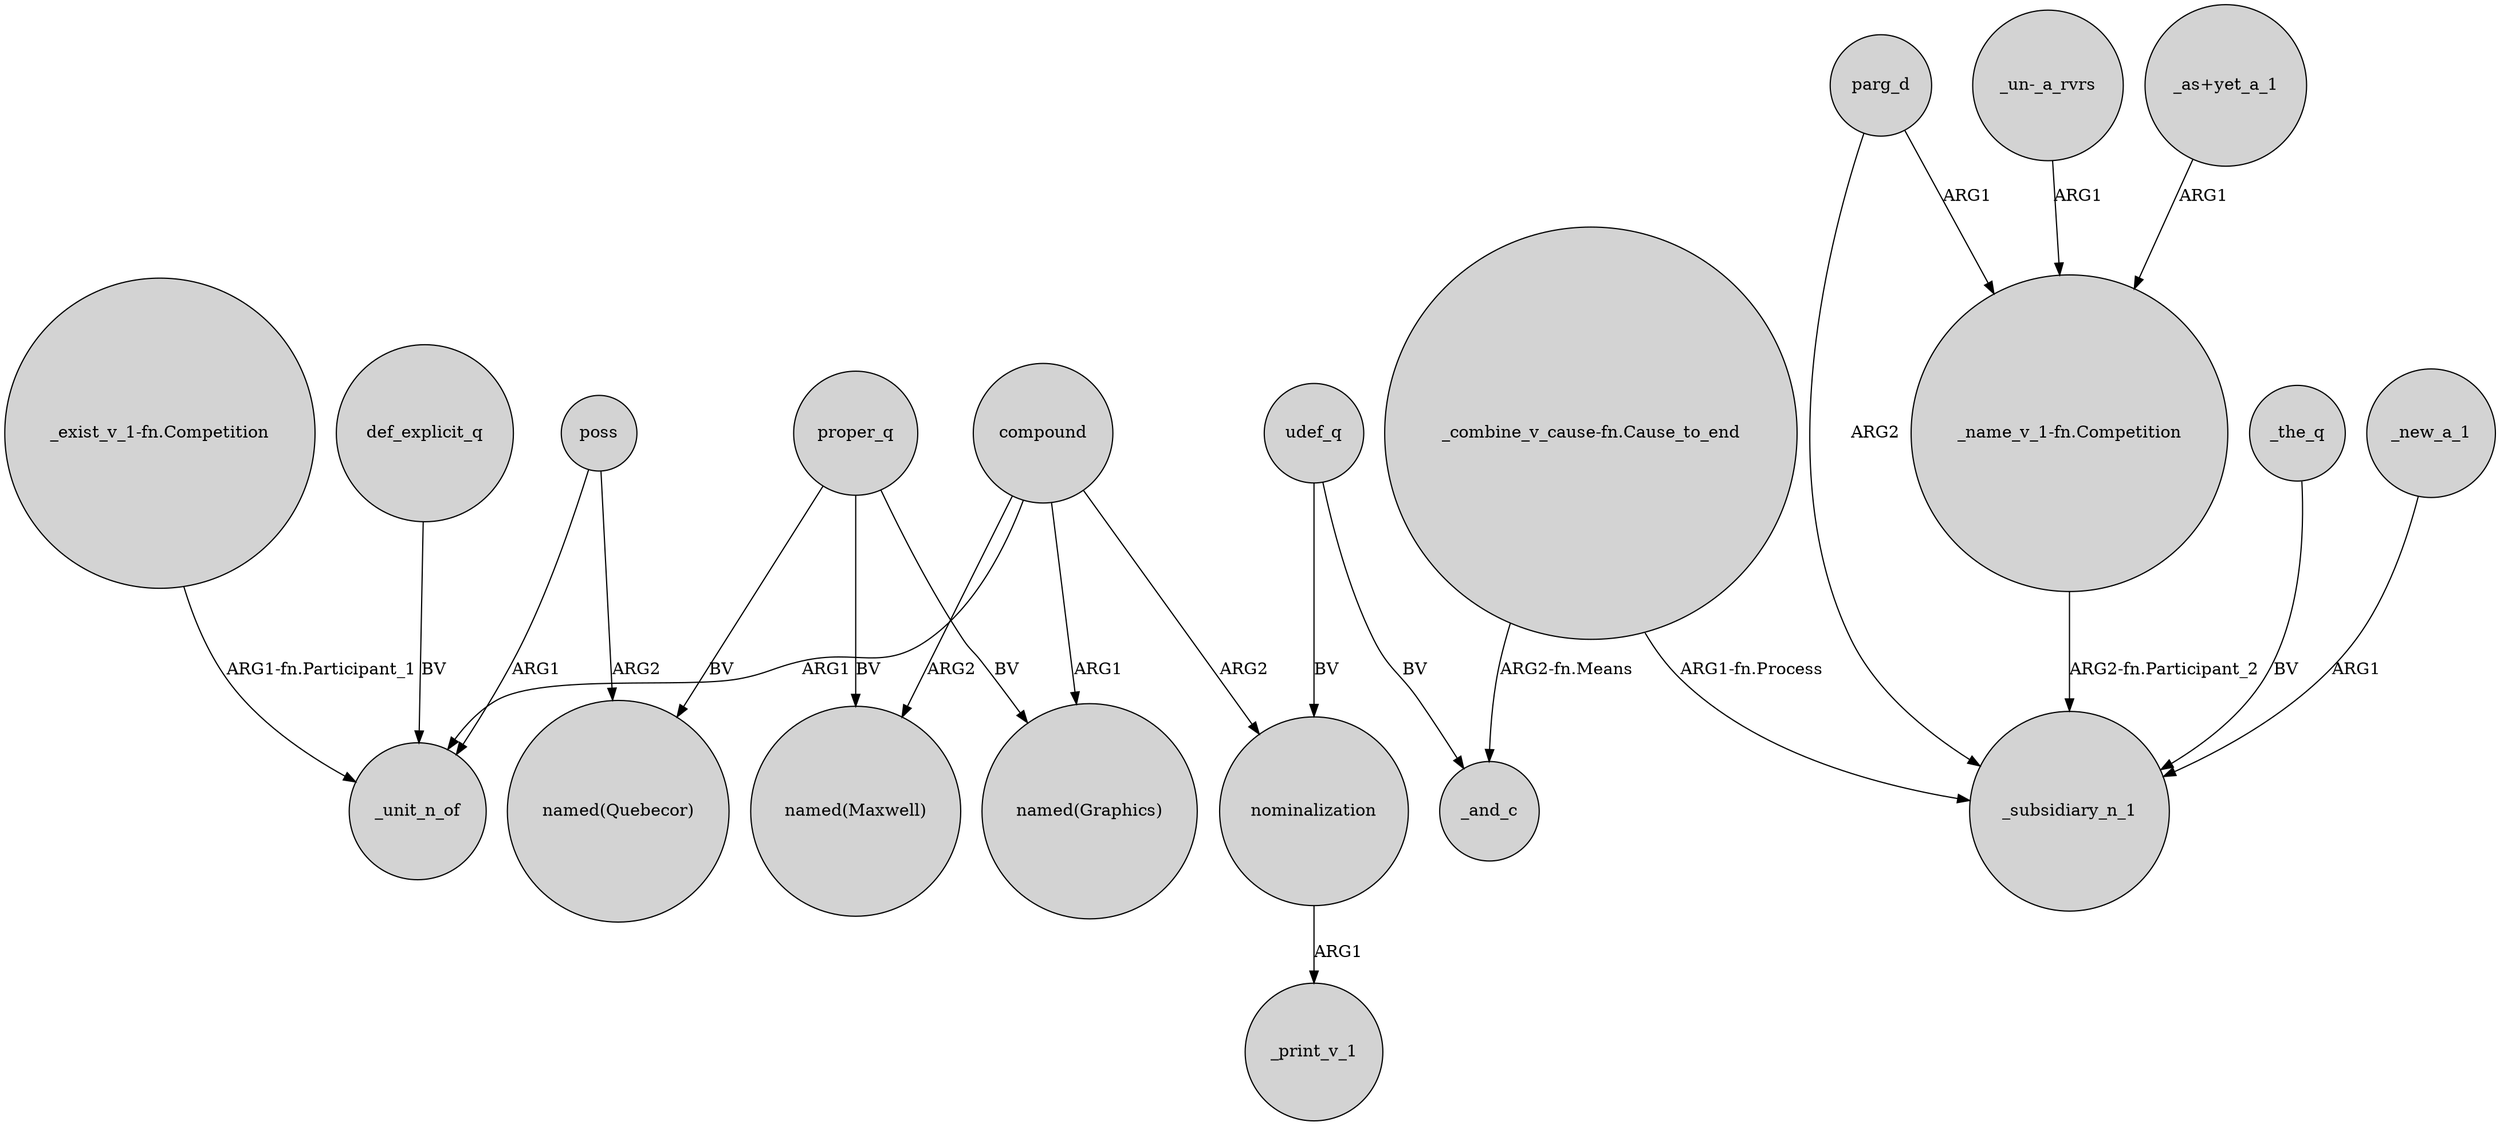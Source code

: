 digraph {
	node [shape=circle style=filled]
	nominalization -> _print_v_1 [label=ARG1]
	parg_d -> "_name_v_1-fn.Competition" [label=ARG1]
	"_exist_v_1-fn.Competition" -> _unit_n_of [label="ARG1-fn.Participant_1"]
	"_combine_v_cause-fn.Cause_to_end" -> _subsidiary_n_1 [label="ARG1-fn.Process"]
	compound -> "named(Graphics)" [label=ARG1]
	udef_q -> nominalization [label=BV]
	udef_q -> _and_c [label=BV]
	compound -> nominalization [label=ARG2]
	"_as+yet_a_1" -> "_name_v_1-fn.Competition" [label=ARG1]
	def_explicit_q -> _unit_n_of [label=BV]
	poss -> "named(Quebecor)" [label=ARG2]
	proper_q -> "named(Maxwell)" [label=BV]
	parg_d -> _subsidiary_n_1 [label=ARG2]
	compound -> "named(Maxwell)" [label=ARG2]
	poss -> _unit_n_of [label=ARG1]
	compound -> _unit_n_of [label=ARG1]
	_the_q -> _subsidiary_n_1 [label=BV]
	"_combine_v_cause-fn.Cause_to_end" -> _and_c [label="ARG2-fn.Means"]
	_new_a_1 -> _subsidiary_n_1 [label=ARG1]
	proper_q -> "named(Quebecor)" [label=BV]
	proper_q -> "named(Graphics)" [label=BV]
	"_name_v_1-fn.Competition" -> _subsidiary_n_1 [label="ARG2-fn.Participant_2"]
	"_un-_a_rvrs" -> "_name_v_1-fn.Competition" [label=ARG1]
}
